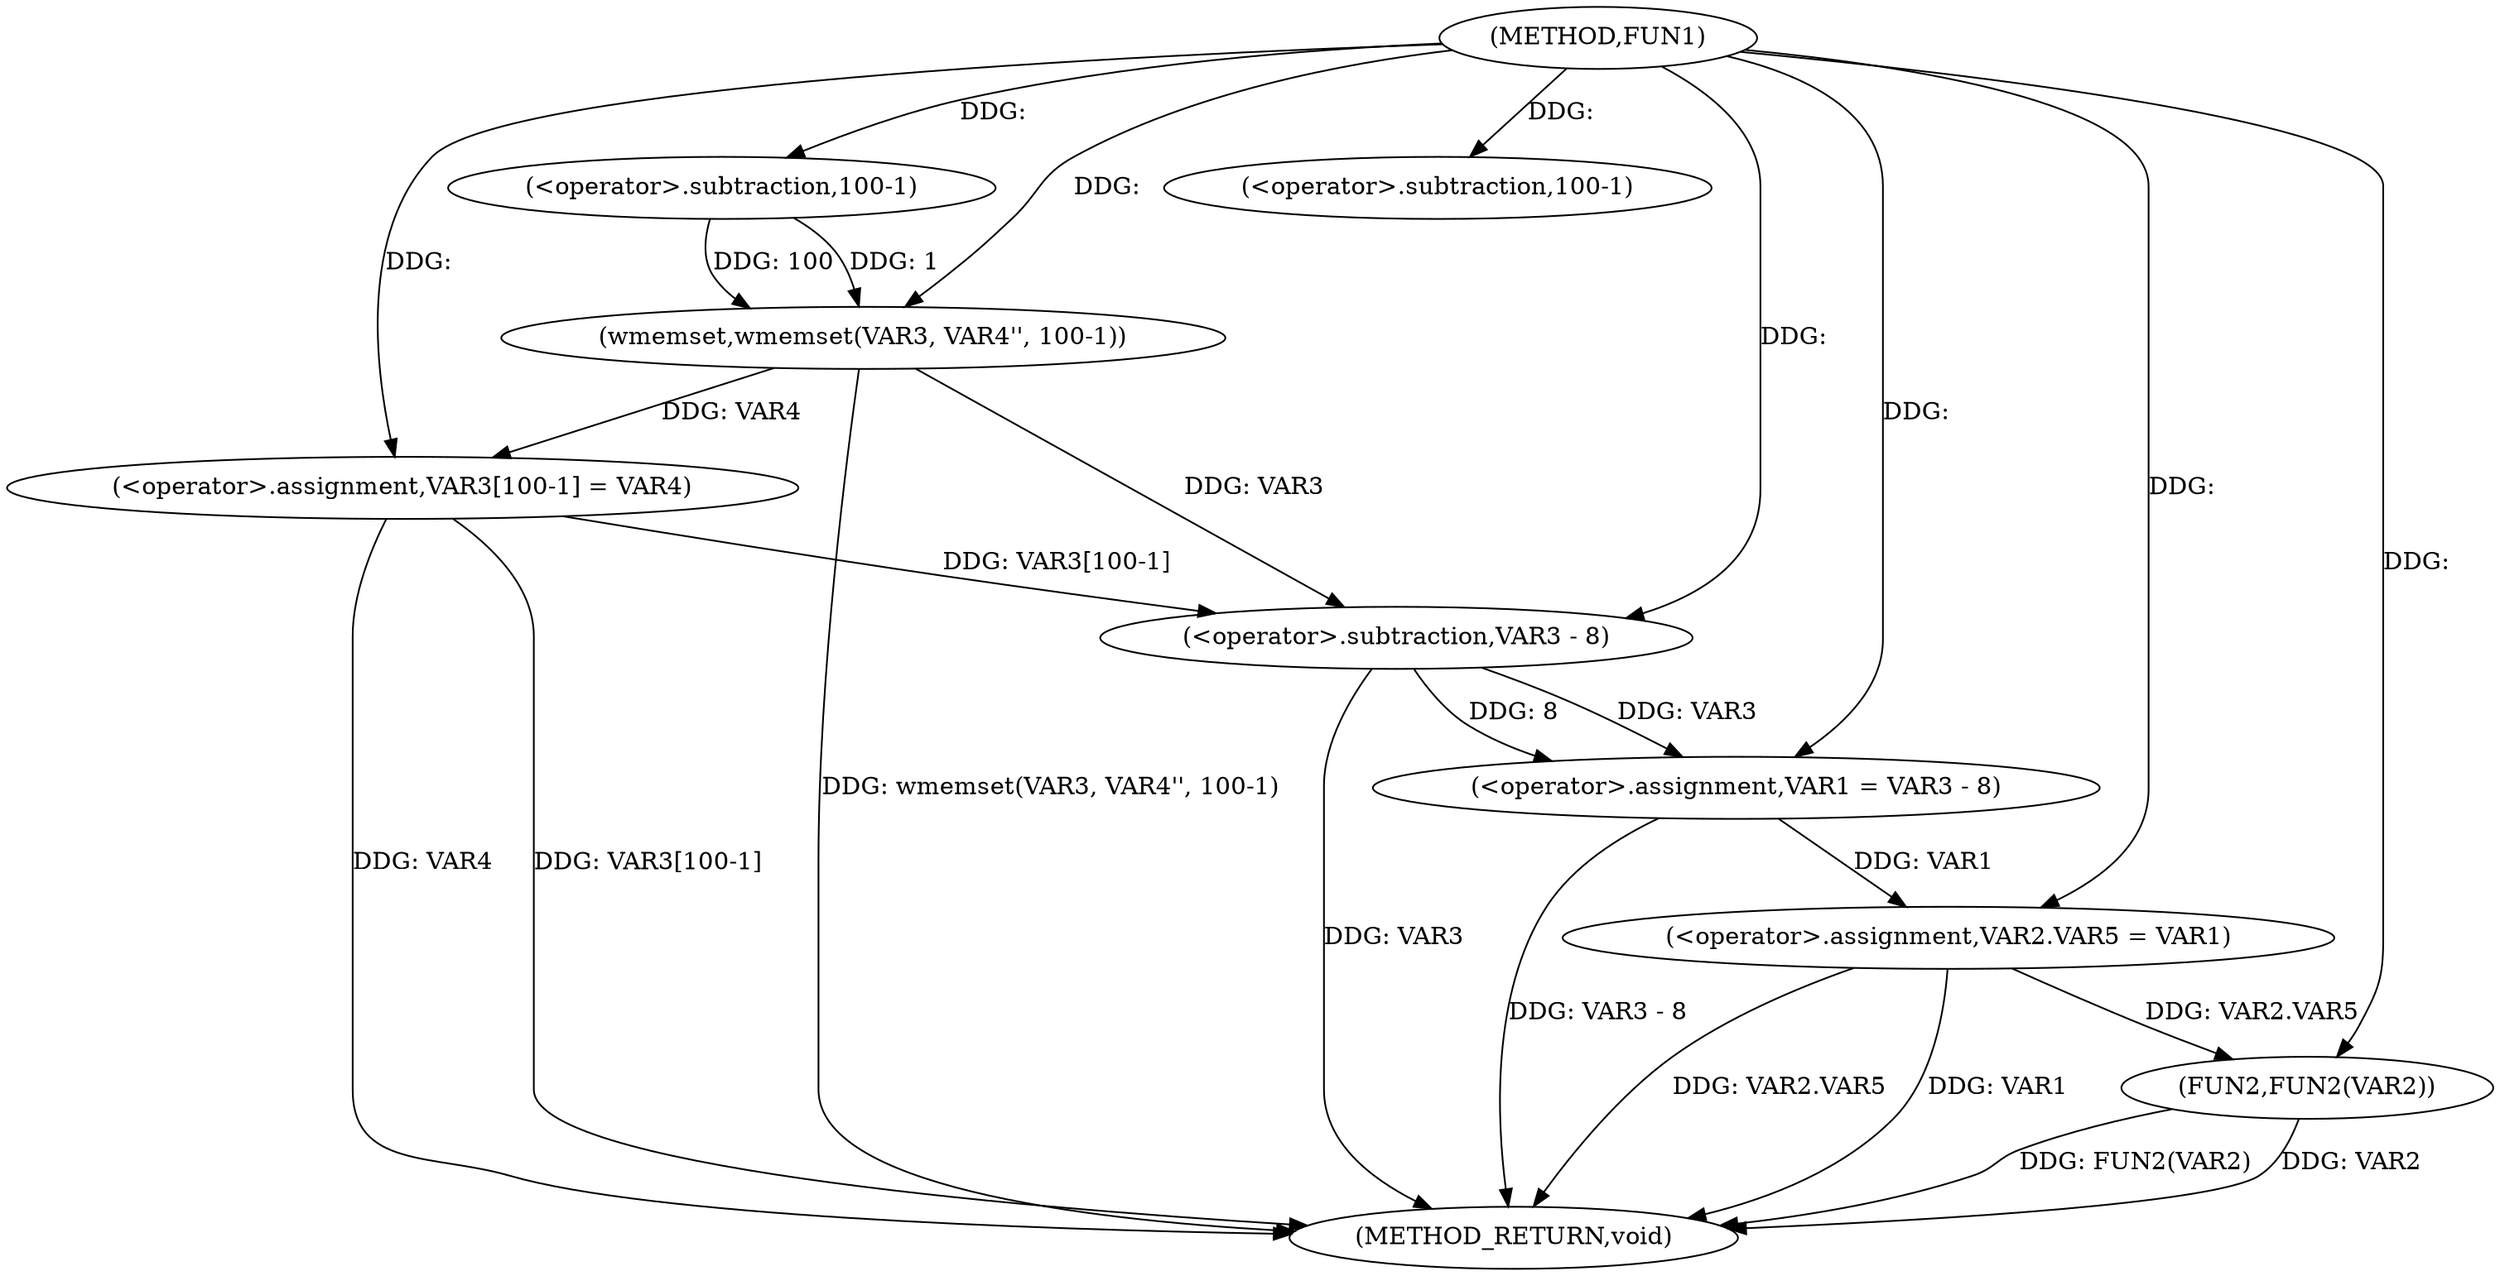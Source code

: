 digraph FUN1 {  
"1000100" [label = "(METHOD,FUN1)" ]
"1000130" [label = "(METHOD_RETURN,void)" ]
"1000105" [label = "(wmemset,wmemset(VAR3, VAR4'', 100-1))" ]
"1000108" [label = "(<operator>.subtraction,100-1)" ]
"1000111" [label = "(<operator>.assignment,VAR3[100-1] = VAR4)" ]
"1000114" [label = "(<operator>.subtraction,100-1)" ]
"1000118" [label = "(<operator>.assignment,VAR1 = VAR3 - 8)" ]
"1000120" [label = "(<operator>.subtraction,VAR3 - 8)" ]
"1000123" [label = "(<operator>.assignment,VAR2.VAR5 = VAR1)" ]
"1000128" [label = "(FUN2,FUN2(VAR2))" ]
  "1000111" -> "1000130"  [ label = "DDG: VAR4"] 
  "1000105" -> "1000130"  [ label = "DDG: wmemset(VAR3, VAR4'', 100-1)"] 
  "1000128" -> "1000130"  [ label = "DDG: VAR2"] 
  "1000120" -> "1000130"  [ label = "DDG: VAR3"] 
  "1000123" -> "1000130"  [ label = "DDG: VAR1"] 
  "1000111" -> "1000130"  [ label = "DDG: VAR3[100-1]"] 
  "1000118" -> "1000130"  [ label = "DDG: VAR3 - 8"] 
  "1000128" -> "1000130"  [ label = "DDG: FUN2(VAR2)"] 
  "1000123" -> "1000130"  [ label = "DDG: VAR2.VAR5"] 
  "1000100" -> "1000105"  [ label = "DDG: "] 
  "1000108" -> "1000105"  [ label = "DDG: 100"] 
  "1000108" -> "1000105"  [ label = "DDG: 1"] 
  "1000100" -> "1000108"  [ label = "DDG: "] 
  "1000105" -> "1000111"  [ label = "DDG: VAR4"] 
  "1000100" -> "1000111"  [ label = "DDG: "] 
  "1000100" -> "1000114"  [ label = "DDG: "] 
  "1000120" -> "1000118"  [ label = "DDG: VAR3"] 
  "1000120" -> "1000118"  [ label = "DDG: 8"] 
  "1000100" -> "1000118"  [ label = "DDG: "] 
  "1000111" -> "1000120"  [ label = "DDG: VAR3[100-1]"] 
  "1000105" -> "1000120"  [ label = "DDG: VAR3"] 
  "1000100" -> "1000120"  [ label = "DDG: "] 
  "1000118" -> "1000123"  [ label = "DDG: VAR1"] 
  "1000100" -> "1000123"  [ label = "DDG: "] 
  "1000123" -> "1000128"  [ label = "DDG: VAR2.VAR5"] 
  "1000100" -> "1000128"  [ label = "DDG: "] 
}
